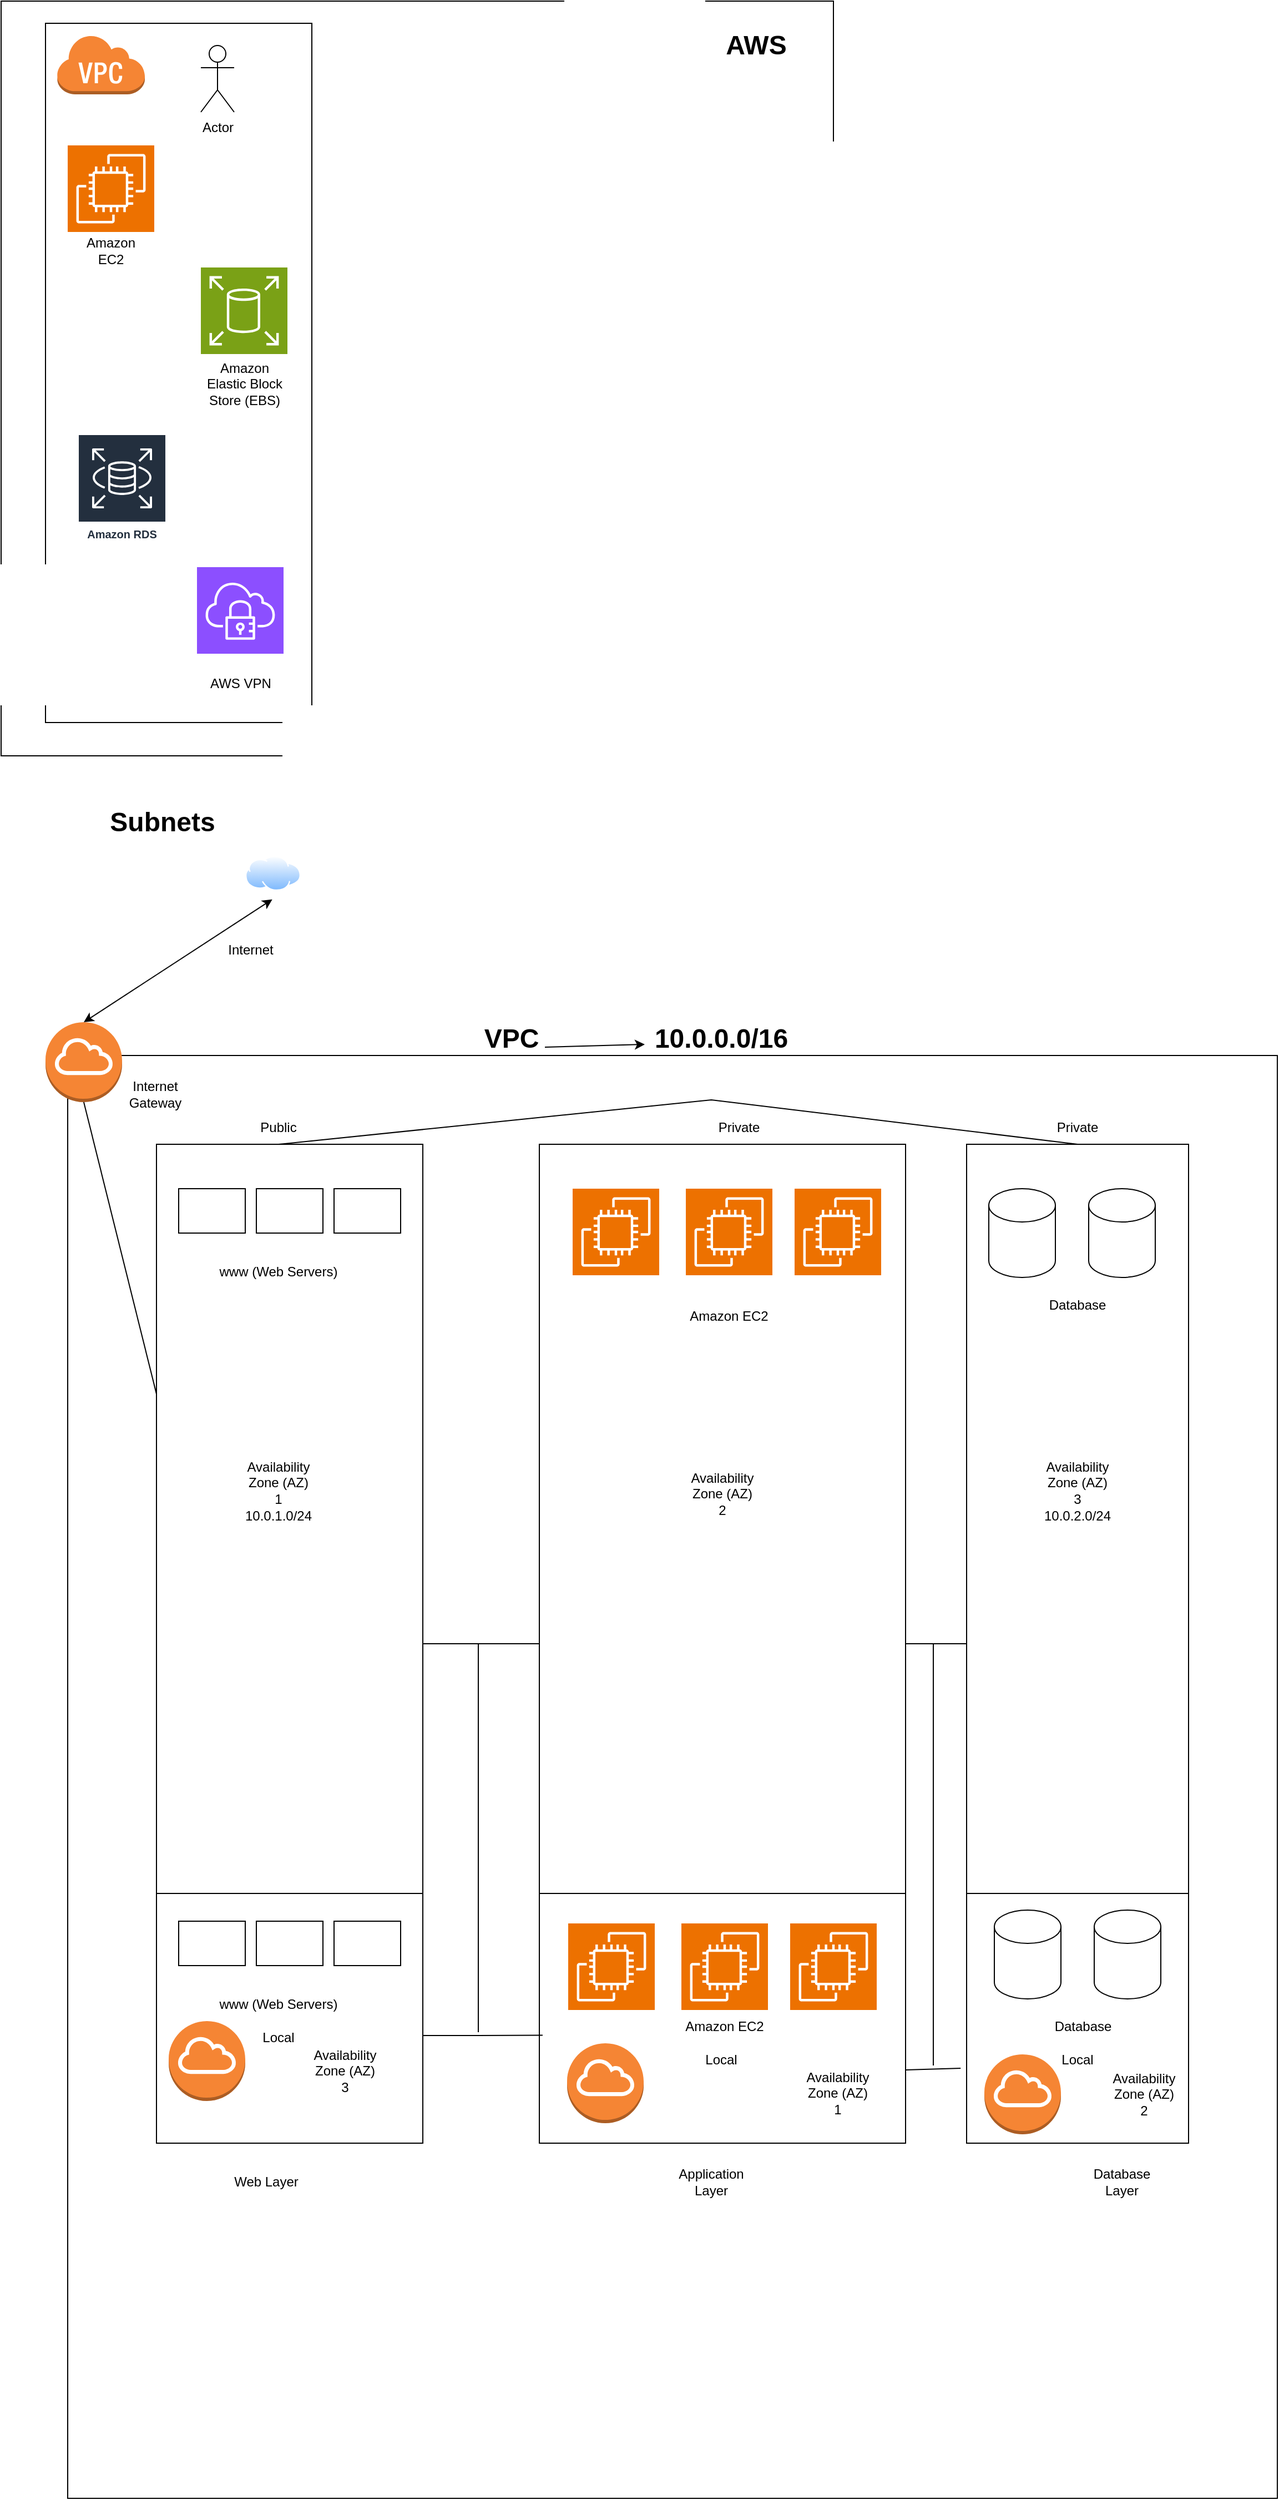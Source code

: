 <mxfile version="22.1.11" type="github">
  <diagram name="Page-1" id="atEOPuB9E0fzgU6BC6SK">
    <mxGraphModel dx="794" dy="446" grid="1" gridSize="10" guides="1" tooltips="1" connect="1" arrows="1" fold="1" page="1" pageScale="1" pageWidth="850" pageHeight="1100" math="0" shadow="0">
      <root>
        <mxCell id="0" />
        <mxCell id="1" parent="0" />
        <mxCell id="Jurvhlej9G9M3A5gCrKr-1" value="" style="rounded=0;whiteSpace=wrap;html=1;" vertex="1" parent="1">
          <mxGeometry x="40" y="40" width="750" height="680" as="geometry" />
        </mxCell>
        <mxCell id="Jurvhlej9G9M3A5gCrKr-2" value="" style="rounded=0;whiteSpace=wrap;html=1;" vertex="1" parent="1">
          <mxGeometry x="80" y="60" width="240" height="630" as="geometry" />
        </mxCell>
        <mxCell id="Jurvhlej9G9M3A5gCrKr-3" value="" style="outlineConnect=0;dashed=0;verticalLabelPosition=bottom;verticalAlign=top;align=center;html=1;shape=mxgraph.aws3.virtual_private_cloud;fillColor=#F58534;gradientColor=none;" vertex="1" parent="1">
          <mxGeometry x="90" y="70" width="79.5" height="54" as="geometry" />
        </mxCell>
        <mxCell id="Jurvhlej9G9M3A5gCrKr-5" value="" style="sketch=0;points=[[0,0,0],[0.25,0,0],[0.5,0,0],[0.75,0,0],[1,0,0],[0,1,0],[0.25,1,0],[0.5,1,0],[0.75,1,0],[1,1,0],[0,0.25,0],[0,0.5,0],[0,0.75,0],[1,0.25,0],[1,0.5,0],[1,0.75,0]];outlineConnect=0;fontColor=#232F3E;fillColor=#ED7100;strokeColor=#ffffff;dashed=0;verticalLabelPosition=bottom;verticalAlign=top;align=center;html=1;fontSize=12;fontStyle=0;aspect=fixed;shape=mxgraph.aws4.resourceIcon;resIcon=mxgraph.aws4.ec2;" vertex="1" parent="1">
          <mxGeometry x="100" y="170" width="78" height="78" as="geometry" />
        </mxCell>
        <mxCell id="Jurvhlej9G9M3A5gCrKr-6" value="" style="sketch=0;points=[[0,0,0],[0.25,0,0],[0.5,0,0],[0.75,0,0],[1,0,0],[0,1,0],[0.25,1,0],[0.5,1,0],[0.75,1,0],[1,1,0],[0,0.25,0],[0,0.5,0],[0,0.75,0],[1,0.25,0],[1,0.5,0],[1,0.75,0]];outlineConnect=0;fontColor=#232F3E;fillColor=#7AA116;strokeColor=#ffffff;dashed=0;verticalLabelPosition=bottom;verticalAlign=top;align=center;html=1;fontSize=12;fontStyle=0;aspect=fixed;shape=mxgraph.aws4.resourceIcon;resIcon=mxgraph.aws4.elastic_block_store;" vertex="1" parent="1">
          <mxGeometry x="220" y="280" width="78" height="78" as="geometry" />
        </mxCell>
        <mxCell id="Jurvhlej9G9M3A5gCrKr-7" value="Amazon RDS" style="sketch=0;outlineConnect=0;fontColor=#232F3E;gradientColor=none;strokeColor=#ffffff;fillColor=#232F3E;dashed=0;verticalLabelPosition=middle;verticalAlign=bottom;align=center;html=1;whiteSpace=wrap;fontSize=10;fontStyle=1;spacing=3;shape=mxgraph.aws4.productIcon;prIcon=mxgraph.aws4.rds;" vertex="1" parent="1">
          <mxGeometry x="109" y="430" width="80" height="100" as="geometry" />
        </mxCell>
        <mxCell id="Jurvhlej9G9M3A5gCrKr-8" value="" style="sketch=0;points=[[0,0,0],[0.25,0,0],[0.5,0,0],[0.75,0,0],[1,0,0],[0,1,0],[0.25,1,0],[0.5,1,0],[0.75,1,0],[1,1,0],[0,0.25,0],[0,0.5,0],[0,0.75,0],[1,0.25,0],[1,0.5,0],[1,0.75,0]];outlineConnect=0;fontColor=#232F3E;fillColor=#8C4FFF;strokeColor=#ffffff;dashed=0;verticalLabelPosition=bottom;verticalAlign=top;align=center;html=1;fontSize=12;fontStyle=0;aspect=fixed;shape=mxgraph.aws4.resourceIcon;resIcon=mxgraph.aws4.client_vpn;" vertex="1" parent="1">
          <mxGeometry x="216.5" y="550" width="78" height="78" as="geometry" />
        </mxCell>
        <mxCell id="Jurvhlej9G9M3A5gCrKr-10" value="Actor" style="shape=umlActor;verticalLabelPosition=bottom;verticalAlign=top;html=1;outlineConnect=0;" vertex="1" parent="1">
          <mxGeometry x="220" y="80" width="30" height="60" as="geometry" />
        </mxCell>
        <mxCell id="Jurvhlej9G9M3A5gCrKr-11" value="Amazon EC2" style="text;html=1;strokeColor=none;fillColor=none;align=center;verticalAlign=middle;whiteSpace=wrap;rounded=0;" vertex="1" parent="1">
          <mxGeometry x="109" y="250" width="60" height="30" as="geometry" />
        </mxCell>
        <mxCell id="Jurvhlej9G9M3A5gCrKr-12" value="Amazon Elastic Block Store (EBS)" style="text;html=1;strokeColor=none;fillColor=none;align=center;verticalAlign=middle;whiteSpace=wrap;rounded=0;" vertex="1" parent="1">
          <mxGeometry x="223.5" y="370" width="71" height="30" as="geometry" />
        </mxCell>
        <mxCell id="Jurvhlej9G9M3A5gCrKr-16" value="AWS VPN" style="text;html=1;strokeColor=none;fillColor=none;align=center;verticalAlign=middle;whiteSpace=wrap;rounded=0;" vertex="1" parent="1">
          <mxGeometry x="226" y="640" width="60" height="30" as="geometry" />
        </mxCell>
        <mxCell id="Jurvhlej9G9M3A5gCrKr-17" value="AWS" style="text;strokeColor=none;fillColor=none;html=1;fontSize=24;fontStyle=1;verticalAlign=middle;align=center;" vertex="1" parent="1">
          <mxGeometry x="670" y="60" width="100" height="40" as="geometry" />
        </mxCell>
        <mxCell id="Jurvhlej9G9M3A5gCrKr-18" value="" style="rounded=0;whiteSpace=wrap;html=1;" vertex="1" parent="1">
          <mxGeometry x="100" y="990" width="1090" height="1300" as="geometry" />
        </mxCell>
        <mxCell id="Jurvhlej9G9M3A5gCrKr-19" value="Subnets" style="text;strokeColor=none;fillColor=none;html=1;fontSize=24;fontStyle=1;verticalAlign=middle;align=center;" vertex="1" parent="1">
          <mxGeometry x="135" y="760" width="100" height="40" as="geometry" />
        </mxCell>
        <mxCell id="Jurvhlej9G9M3A5gCrKr-20" value="" style="rounded=0;whiteSpace=wrap;html=1;" vertex="1" parent="1">
          <mxGeometry x="180" y="1070" width="240" height="900" as="geometry" />
        </mxCell>
        <mxCell id="Jurvhlej9G9M3A5gCrKr-21" value="" style="rounded=0;whiteSpace=wrap;html=1;" vertex="1" parent="1">
          <mxGeometry x="910" y="1070" width="200" height="900" as="geometry" />
        </mxCell>
        <mxCell id="Jurvhlej9G9M3A5gCrKr-22" value="Public" style="text;html=1;strokeColor=none;fillColor=none;align=center;verticalAlign=middle;whiteSpace=wrap;rounded=0;" vertex="1" parent="1">
          <mxGeometry x="260" y="1040" width="60" height="30" as="geometry" />
        </mxCell>
        <mxCell id="Jurvhlej9G9M3A5gCrKr-23" value="Private" style="text;html=1;strokeColor=none;fillColor=none;align=center;verticalAlign=middle;whiteSpace=wrap;rounded=0;" vertex="1" parent="1">
          <mxGeometry x="980" y="1040" width="60" height="30" as="geometry" />
        </mxCell>
        <mxCell id="Jurvhlej9G9M3A5gCrKr-24" value="10.0.1.0/24" style="text;html=1;strokeColor=none;fillColor=none;align=center;verticalAlign=middle;whiteSpace=wrap;rounded=0;" vertex="1" parent="1">
          <mxGeometry x="260" y="1390" width="60" height="30" as="geometry" />
        </mxCell>
        <mxCell id="Jurvhlej9G9M3A5gCrKr-25" value="10.0.2.0/24" style="text;html=1;strokeColor=none;fillColor=none;align=center;verticalAlign=middle;whiteSpace=wrap;rounded=0;" vertex="1" parent="1">
          <mxGeometry x="980" y="1390" width="60" height="30" as="geometry" />
        </mxCell>
        <mxCell id="Jurvhlej9G9M3A5gCrKr-26" value="" style="outlineConnect=0;dashed=0;verticalLabelPosition=bottom;verticalAlign=top;align=center;html=1;shape=mxgraph.aws3.internet_gateway;fillColor=#F58534;gradientColor=none;" vertex="1" parent="1">
          <mxGeometry x="80" y="960" width="69" height="72" as="geometry" />
        </mxCell>
        <mxCell id="Jurvhlej9G9M3A5gCrKr-27" value="Internet Gateway" style="text;html=1;strokeColor=none;fillColor=none;align=center;verticalAlign=middle;whiteSpace=wrap;rounded=0;" vertex="1" parent="1">
          <mxGeometry x="149" y="1010" width="60" height="30" as="geometry" />
        </mxCell>
        <mxCell id="Jurvhlej9G9M3A5gCrKr-28" value="" style="image;aspect=fixed;perimeter=ellipsePerimeter;html=1;align=center;shadow=0;dashed=0;spacingTop=3;image=img/lib/active_directory/internet_cloud.svg;" vertex="1" parent="1">
          <mxGeometry x="260" y="810" width="50" height="31.5" as="geometry" />
        </mxCell>
        <mxCell id="Jurvhlej9G9M3A5gCrKr-29" value="Internet" style="text;html=1;strokeColor=none;fillColor=none;align=center;verticalAlign=middle;whiteSpace=wrap;rounded=0;" vertex="1" parent="1">
          <mxGeometry x="235" y="880" width="60" height="30" as="geometry" />
        </mxCell>
        <mxCell id="Jurvhlej9G9M3A5gCrKr-30" value="" style="endArrow=classic;startArrow=classic;html=1;rounded=0;exitX=0.5;exitY=0;exitDx=0;exitDy=0;exitPerimeter=0;entryX=0.487;entryY=1.249;entryDx=0;entryDy=0;entryPerimeter=0;" edge="1" parent="1" source="Jurvhlej9G9M3A5gCrKr-26" target="Jurvhlej9G9M3A5gCrKr-28">
          <mxGeometry width="50" height="50" relative="1" as="geometry">
            <mxPoint x="380" y="920" as="sourcePoint" />
            <mxPoint x="280" y="920" as="targetPoint" />
          </mxGeometry>
        </mxCell>
        <mxCell id="Jurvhlej9G9M3A5gCrKr-31" value="" style="rounded=0;whiteSpace=wrap;html=1;" vertex="1" parent="1">
          <mxGeometry x="200" y="1110" width="60" height="40" as="geometry" />
        </mxCell>
        <mxCell id="Jurvhlej9G9M3A5gCrKr-32" value="" style="rounded=0;whiteSpace=wrap;html=1;" vertex="1" parent="1">
          <mxGeometry x="270" y="1110" width="60" height="40" as="geometry" />
        </mxCell>
        <mxCell id="Jurvhlej9G9M3A5gCrKr-33" value="" style="rounded=0;whiteSpace=wrap;html=1;" vertex="1" parent="1">
          <mxGeometry x="340" y="1110" width="60" height="40" as="geometry" />
        </mxCell>
        <mxCell id="Jurvhlej9G9M3A5gCrKr-34" value="www (Web Servers)" style="text;html=1;strokeColor=none;fillColor=none;align=center;verticalAlign=middle;whiteSpace=wrap;rounded=0;" vertex="1" parent="1">
          <mxGeometry x="220" y="1170" width="140" height="30" as="geometry" />
        </mxCell>
        <mxCell id="Jurvhlej9G9M3A5gCrKr-35" value="" style="shape=cylinder3;whiteSpace=wrap;html=1;boundedLbl=1;backgroundOutline=1;size=15;" vertex="1" parent="1">
          <mxGeometry x="930" y="1110" width="60" height="80" as="geometry" />
        </mxCell>
        <mxCell id="Jurvhlej9G9M3A5gCrKr-36" value="" style="shape=cylinder3;whiteSpace=wrap;html=1;boundedLbl=1;backgroundOutline=1;size=15;" vertex="1" parent="1">
          <mxGeometry x="1020" y="1110" width="60" height="80" as="geometry" />
        </mxCell>
        <mxCell id="Jurvhlej9G9M3A5gCrKr-37" value="Database" style="text;html=1;strokeColor=none;fillColor=none;align=center;verticalAlign=middle;whiteSpace=wrap;rounded=0;" vertex="1" parent="1">
          <mxGeometry x="980" y="1200" width="60" height="30" as="geometry" />
        </mxCell>
        <mxCell id="Jurvhlej9G9M3A5gCrKr-38" value="" style="rounded=0;whiteSpace=wrap;html=1;" vertex="1" parent="1">
          <mxGeometry x="525" y="1070" width="330" height="900" as="geometry" />
        </mxCell>
        <mxCell id="Jurvhlej9G9M3A5gCrKr-39" value="Private" style="text;html=1;strokeColor=none;fillColor=none;align=center;verticalAlign=middle;whiteSpace=wrap;rounded=0;" vertex="1" parent="1">
          <mxGeometry x="675" y="1040" width="60" height="30" as="geometry" />
        </mxCell>
        <mxCell id="Jurvhlej9G9M3A5gCrKr-40" value="" style="sketch=0;points=[[0,0,0],[0.25,0,0],[0.5,0,0],[0.75,0,0],[1,0,0],[0,1,0],[0.25,1,0],[0.5,1,0],[0.75,1,0],[1,1,0],[0,0.25,0],[0,0.5,0],[0,0.75,0],[1,0.25,0],[1,0.5,0],[1,0.75,0]];outlineConnect=0;fontColor=#232F3E;fillColor=#ED7100;strokeColor=#ffffff;dashed=0;verticalLabelPosition=bottom;verticalAlign=top;align=center;html=1;fontSize=12;fontStyle=0;aspect=fixed;shape=mxgraph.aws4.resourceIcon;resIcon=mxgraph.aws4.ec2;" vertex="1" parent="1">
          <mxGeometry x="555" y="1110" width="78" height="78" as="geometry" />
        </mxCell>
        <mxCell id="Jurvhlej9G9M3A5gCrKr-41" value="" style="sketch=0;points=[[0,0,0],[0.25,0,0],[0.5,0,0],[0.75,0,0],[1,0,0],[0,1,0],[0.25,1,0],[0.5,1,0],[0.75,1,0],[1,1,0],[0,0.25,0],[0,0.5,0],[0,0.75,0],[1,0.25,0],[1,0.5,0],[1,0.75,0]];outlineConnect=0;fontColor=#232F3E;fillColor=#ED7100;strokeColor=#ffffff;dashed=0;verticalLabelPosition=bottom;verticalAlign=top;align=center;html=1;fontSize=12;fontStyle=0;aspect=fixed;shape=mxgraph.aws4.resourceIcon;resIcon=mxgraph.aws4.ec2;" vertex="1" parent="1">
          <mxGeometry x="657" y="1110" width="78" height="78" as="geometry" />
        </mxCell>
        <mxCell id="Jurvhlej9G9M3A5gCrKr-42" value="" style="sketch=0;points=[[0,0,0],[0.25,0,0],[0.5,0,0],[0.75,0,0],[1,0,0],[0,1,0],[0.25,1,0],[0.5,1,0],[0.75,1,0],[1,1,0],[0,0.25,0],[0,0.5,0],[0,0.75,0],[1,0.25,0],[1,0.5,0],[1,0.75,0]];outlineConnect=0;fontColor=#232F3E;fillColor=#ED7100;strokeColor=#ffffff;dashed=0;verticalLabelPosition=bottom;verticalAlign=top;align=center;html=1;fontSize=12;fontStyle=0;aspect=fixed;shape=mxgraph.aws4.resourceIcon;resIcon=mxgraph.aws4.ec2;" vertex="1" parent="1">
          <mxGeometry x="755" y="1110" width="78" height="78" as="geometry" />
        </mxCell>
        <mxCell id="Jurvhlej9G9M3A5gCrKr-43" value="Amazon EC2" style="text;html=1;strokeColor=none;fillColor=none;align=center;verticalAlign=middle;whiteSpace=wrap;rounded=0;" vertex="1" parent="1">
          <mxGeometry x="641" y="1210" width="110" height="30" as="geometry" />
        </mxCell>
        <mxCell id="Jurvhlej9G9M3A5gCrKr-44" value="" style="endArrow=none;html=1;rounded=0;exitX=1;exitY=0.5;exitDx=0;exitDy=0;entryX=0;entryY=0.5;entryDx=0;entryDy=0;" edge="1" parent="1" source="Jurvhlej9G9M3A5gCrKr-20" target="Jurvhlej9G9M3A5gCrKr-38">
          <mxGeometry width="50" height="50" relative="1" as="geometry">
            <mxPoint x="610" y="1260" as="sourcePoint" />
            <mxPoint x="660" y="1210" as="targetPoint" />
          </mxGeometry>
        </mxCell>
        <mxCell id="Jurvhlej9G9M3A5gCrKr-45" value="" style="endArrow=none;html=1;rounded=0;exitX=1;exitY=0.5;exitDx=0;exitDy=0;" edge="1" parent="1" source="Jurvhlej9G9M3A5gCrKr-38" target="Jurvhlej9G9M3A5gCrKr-21">
          <mxGeometry width="50" height="50" relative="1" as="geometry">
            <mxPoint x="860" y="1250" as="sourcePoint" />
            <mxPoint x="660" y="1210" as="targetPoint" />
            <Array as="points">
              <mxPoint x="880" y="1520" />
            </Array>
          </mxGeometry>
        </mxCell>
        <mxCell id="Jurvhlej9G9M3A5gCrKr-46" value="" style="endArrow=none;html=1;rounded=0;exitX=0.5;exitY=1;exitDx=0;exitDy=0;entryX=0.5;entryY=1;entryDx=0;entryDy=0;" edge="1" parent="1" source="Jurvhlej9G9M3A5gCrKr-22" target="Jurvhlej9G9M3A5gCrKr-23">
          <mxGeometry width="50" height="50" relative="1" as="geometry">
            <mxPoint x="740" y="1360" as="sourcePoint" />
            <mxPoint x="790" y="1310" as="targetPoint" />
            <Array as="points">
              <mxPoint x="680" y="1030" />
            </Array>
          </mxGeometry>
        </mxCell>
        <mxCell id="Jurvhlej9G9M3A5gCrKr-47" value="Availability Zone (AZ)&lt;br&gt;2" style="text;html=1;strokeColor=none;fillColor=none;align=center;verticalAlign=middle;whiteSpace=wrap;rounded=0;" vertex="1" parent="1">
          <mxGeometry x="660" y="1370" width="60" height="30" as="geometry" />
        </mxCell>
        <mxCell id="Jurvhlej9G9M3A5gCrKr-48" value="" style="endArrow=none;html=1;rounded=0;exitX=0;exitY=0.75;exitDx=0;exitDy=0;entryX=1;entryY=0.75;entryDx=0;entryDy=0;" edge="1" parent="1" source="Jurvhlej9G9M3A5gCrKr-38" target="Jurvhlej9G9M3A5gCrKr-38">
          <mxGeometry width="50" height="50" relative="1" as="geometry">
            <mxPoint x="670" y="1530" as="sourcePoint" />
            <mxPoint x="720" y="1480" as="targetPoint" />
          </mxGeometry>
        </mxCell>
        <mxCell id="Jurvhlej9G9M3A5gCrKr-49" value="" style="endArrow=none;html=1;rounded=0;exitX=0;exitY=0.75;exitDx=0;exitDy=0;entryX=1;entryY=0.75;entryDx=0;entryDy=0;" edge="1" parent="1" source="Jurvhlej9G9M3A5gCrKr-20" target="Jurvhlej9G9M3A5gCrKr-20">
          <mxGeometry width="50" height="50" relative="1" as="geometry">
            <mxPoint x="535" y="1590" as="sourcePoint" />
            <mxPoint x="400" y="1580" as="targetPoint" />
          </mxGeometry>
        </mxCell>
        <mxCell id="Jurvhlej9G9M3A5gCrKr-50" value="" style="endArrow=none;html=1;rounded=0;exitX=0;exitY=0.75;exitDx=0;exitDy=0;entryX=1;entryY=0.75;entryDx=0;entryDy=0;" edge="1" parent="1" source="Jurvhlej9G9M3A5gCrKr-21" target="Jurvhlej9G9M3A5gCrKr-21">
          <mxGeometry width="50" height="50" relative="1" as="geometry">
            <mxPoint x="940" y="1590" as="sourcePoint" />
            <mxPoint x="1080" y="1580" as="targetPoint" />
          </mxGeometry>
        </mxCell>
        <mxCell id="Jurvhlej9G9M3A5gCrKr-51" value="" style="rounded=0;whiteSpace=wrap;html=1;" vertex="1" parent="1">
          <mxGeometry x="200" y="1770" width="60" height="40" as="geometry" />
        </mxCell>
        <mxCell id="Jurvhlej9G9M3A5gCrKr-52" value="" style="rounded=0;whiteSpace=wrap;html=1;" vertex="1" parent="1">
          <mxGeometry x="270" y="1770" width="60" height="40" as="geometry" />
        </mxCell>
        <mxCell id="Jurvhlej9G9M3A5gCrKr-53" value="" style="rounded=0;whiteSpace=wrap;html=1;" vertex="1" parent="1">
          <mxGeometry x="340" y="1770" width="60" height="40" as="geometry" />
        </mxCell>
        <mxCell id="Jurvhlej9G9M3A5gCrKr-54" value="www (Web Servers)" style="text;html=1;strokeColor=none;fillColor=none;align=center;verticalAlign=middle;whiteSpace=wrap;rounded=0;" vertex="1" parent="1">
          <mxGeometry x="220" y="1830" width="140" height="30" as="geometry" />
        </mxCell>
        <mxCell id="Jurvhlej9G9M3A5gCrKr-55" value="" style="sketch=0;points=[[0,0,0],[0.25,0,0],[0.5,0,0],[0.75,0,0],[1,0,0],[0,1,0],[0.25,1,0],[0.5,1,0],[0.75,1,0],[1,1,0],[0,0.25,0],[0,0.5,0],[0,0.75,0],[1,0.25,0],[1,0.5,0],[1,0.75,0]];outlineConnect=0;fontColor=#232F3E;fillColor=#ED7100;strokeColor=#ffffff;dashed=0;verticalLabelPosition=bottom;verticalAlign=top;align=center;html=1;fontSize=12;fontStyle=0;aspect=fixed;shape=mxgraph.aws4.resourceIcon;resIcon=mxgraph.aws4.ec2;" vertex="1" parent="1">
          <mxGeometry x="551" y="1772" width="78" height="78" as="geometry" />
        </mxCell>
        <mxCell id="Jurvhlej9G9M3A5gCrKr-56" value="" style="sketch=0;points=[[0,0,0],[0.25,0,0],[0.5,0,0],[0.75,0,0],[1,0,0],[0,1,0],[0.25,1,0],[0.5,1,0],[0.75,1,0],[1,1,0],[0,0.25,0],[0,0.5,0],[0,0.75,0],[1,0.25,0],[1,0.5,0],[1,0.75,0]];outlineConnect=0;fontColor=#232F3E;fillColor=#ED7100;strokeColor=#ffffff;dashed=0;verticalLabelPosition=bottom;verticalAlign=top;align=center;html=1;fontSize=12;fontStyle=0;aspect=fixed;shape=mxgraph.aws4.resourceIcon;resIcon=mxgraph.aws4.ec2;" vertex="1" parent="1">
          <mxGeometry x="653" y="1772" width="78" height="78" as="geometry" />
        </mxCell>
        <mxCell id="Jurvhlej9G9M3A5gCrKr-57" value="" style="sketch=0;points=[[0,0,0],[0.25,0,0],[0.5,0,0],[0.75,0,0],[1,0,0],[0,1,0],[0.25,1,0],[0.5,1,0],[0.75,1,0],[1,1,0],[0,0.25,0],[0,0.5,0],[0,0.75,0],[1,0.25,0],[1,0.5,0],[1,0.75,0]];outlineConnect=0;fontColor=#232F3E;fillColor=#ED7100;strokeColor=#ffffff;dashed=0;verticalLabelPosition=bottom;verticalAlign=top;align=center;html=1;fontSize=12;fontStyle=0;aspect=fixed;shape=mxgraph.aws4.resourceIcon;resIcon=mxgraph.aws4.ec2;" vertex="1" parent="1">
          <mxGeometry x="751" y="1772" width="78" height="78" as="geometry" />
        </mxCell>
        <mxCell id="Jurvhlej9G9M3A5gCrKr-58" value="Amazon EC2" style="text;html=1;strokeColor=none;fillColor=none;align=center;verticalAlign=middle;whiteSpace=wrap;rounded=0;" vertex="1" parent="1">
          <mxGeometry x="637" y="1850" width="110" height="30" as="geometry" />
        </mxCell>
        <mxCell id="Jurvhlej9G9M3A5gCrKr-59" value="" style="shape=cylinder3;whiteSpace=wrap;html=1;boundedLbl=1;backgroundOutline=1;size=15;" vertex="1" parent="1">
          <mxGeometry x="935" y="1760" width="60" height="80" as="geometry" />
        </mxCell>
        <mxCell id="Jurvhlej9G9M3A5gCrKr-60" value="" style="shape=cylinder3;whiteSpace=wrap;html=1;boundedLbl=1;backgroundOutline=1;size=15;" vertex="1" parent="1">
          <mxGeometry x="1025" y="1760" width="60" height="80" as="geometry" />
        </mxCell>
        <mxCell id="Jurvhlej9G9M3A5gCrKr-61" value="Database" style="text;html=1;strokeColor=none;fillColor=none;align=center;verticalAlign=middle;whiteSpace=wrap;rounded=0;" vertex="1" parent="1">
          <mxGeometry x="985" y="1850" width="60" height="30" as="geometry" />
        </mxCell>
        <mxCell id="Jurvhlej9G9M3A5gCrKr-62" value="Local" style="text;html=1;strokeColor=none;fillColor=none;align=center;verticalAlign=middle;whiteSpace=wrap;rounded=0;" vertex="1" parent="1">
          <mxGeometry x="260" y="1860" width="60" height="30" as="geometry" />
        </mxCell>
        <mxCell id="Jurvhlej9G9M3A5gCrKr-63" value="Local" style="text;html=1;strokeColor=none;fillColor=none;align=center;verticalAlign=middle;whiteSpace=wrap;rounded=0;" vertex="1" parent="1">
          <mxGeometry x="659" y="1880" width="60" height="30" as="geometry" />
        </mxCell>
        <mxCell id="Jurvhlej9G9M3A5gCrKr-64" value="Local" style="text;html=1;strokeColor=none;fillColor=none;align=center;verticalAlign=middle;whiteSpace=wrap;rounded=0;" vertex="1" parent="1">
          <mxGeometry x="980" y="1880" width="60" height="30" as="geometry" />
        </mxCell>
        <mxCell id="Jurvhlej9G9M3A5gCrKr-65" value="" style="outlineConnect=0;dashed=0;verticalLabelPosition=bottom;verticalAlign=top;align=center;html=1;shape=mxgraph.aws3.internet_gateway;fillColor=#F58534;gradientColor=none;" vertex="1" parent="1">
          <mxGeometry x="191" y="1860" width="69" height="72" as="geometry" />
        </mxCell>
        <mxCell id="Jurvhlej9G9M3A5gCrKr-66" value="" style="outlineConnect=0;dashed=0;verticalLabelPosition=bottom;verticalAlign=top;align=center;html=1;shape=mxgraph.aws3.internet_gateway;fillColor=#F58534;gradientColor=none;" vertex="1" parent="1">
          <mxGeometry x="926" y="1890" width="69" height="72" as="geometry" />
        </mxCell>
        <mxCell id="Jurvhlej9G9M3A5gCrKr-67" value="" style="outlineConnect=0;dashed=0;verticalLabelPosition=bottom;verticalAlign=top;align=center;html=1;shape=mxgraph.aws3.internet_gateway;fillColor=#F58534;gradientColor=none;" vertex="1" parent="1">
          <mxGeometry x="550" y="1880" width="69" height="72" as="geometry" />
        </mxCell>
        <mxCell id="Jurvhlej9G9M3A5gCrKr-68" value="" style="endArrow=none;html=1;rounded=0;entryX=0.009;entryY=0.892;entryDx=0;entryDy=0;entryPerimeter=0;" edge="1" parent="1" target="Jurvhlej9G9M3A5gCrKr-38">
          <mxGeometry width="50" height="50" relative="1" as="geometry">
            <mxPoint x="420" y="1873" as="sourcePoint" />
            <mxPoint x="524.64" y="1855" as="targetPoint" />
            <Array as="points">
              <mxPoint x="470" y="1873" />
            </Array>
          </mxGeometry>
        </mxCell>
        <mxCell id="Jurvhlej9G9M3A5gCrKr-69" value="" style="endArrow=none;html=1;rounded=0;" edge="1" parent="1">
          <mxGeometry width="50" height="50" relative="1" as="geometry">
            <mxPoint x="470" y="1870" as="sourcePoint" />
            <mxPoint x="470" y="1520" as="targetPoint" />
          </mxGeometry>
        </mxCell>
        <mxCell id="Jurvhlej9G9M3A5gCrKr-70" value="" style="endArrow=none;html=1;rounded=0;entryX=-0.027;entryY=0.925;entryDx=0;entryDy=0;entryPerimeter=0;" edge="1" parent="1" target="Jurvhlej9G9M3A5gCrKr-21">
          <mxGeometry width="50" height="50" relative="1" as="geometry">
            <mxPoint x="855" y="1904" as="sourcePoint" />
            <mxPoint x="905" y="1854" as="targetPoint" />
          </mxGeometry>
        </mxCell>
        <mxCell id="Jurvhlej9G9M3A5gCrKr-71" value="" style="endArrow=none;html=1;rounded=0;" edge="1" parent="1">
          <mxGeometry width="50" height="50" relative="1" as="geometry">
            <mxPoint x="880" y="1900" as="sourcePoint" />
            <mxPoint x="880" y="1520" as="targetPoint" />
          </mxGeometry>
        </mxCell>
        <mxCell id="Jurvhlej9G9M3A5gCrKr-72" value="Availability Zone (AZ)&lt;br&gt;1" style="text;html=1;strokeColor=none;fillColor=none;align=center;verticalAlign=middle;whiteSpace=wrap;rounded=0;" vertex="1" parent="1">
          <mxGeometry x="260" y="1360" width="60" height="30" as="geometry" />
        </mxCell>
        <mxCell id="Jurvhlej9G9M3A5gCrKr-73" value="Availability Zone (AZ)&lt;br&gt;3" style="text;html=1;strokeColor=none;fillColor=none;align=center;verticalAlign=middle;whiteSpace=wrap;rounded=0;" vertex="1" parent="1">
          <mxGeometry x="980" y="1360" width="60" height="30" as="geometry" />
        </mxCell>
        <mxCell id="Jurvhlej9G9M3A5gCrKr-74" value="Availability Zone (AZ)&lt;br&gt;3" style="text;html=1;strokeColor=none;fillColor=none;align=center;verticalAlign=middle;whiteSpace=wrap;rounded=0;" vertex="1" parent="1">
          <mxGeometry x="320" y="1890" width="60" height="30" as="geometry" />
        </mxCell>
        <mxCell id="Jurvhlej9G9M3A5gCrKr-75" value="Availability Zone (AZ)&lt;br&gt;1" style="text;html=1;strokeColor=none;fillColor=none;align=center;verticalAlign=middle;whiteSpace=wrap;rounded=0;" vertex="1" parent="1">
          <mxGeometry x="764" y="1910" width="60" height="30" as="geometry" />
        </mxCell>
        <mxCell id="Jurvhlej9G9M3A5gCrKr-76" value="Availability Zone (AZ)&lt;br&gt;2" style="text;html=1;strokeColor=none;fillColor=none;align=center;verticalAlign=middle;whiteSpace=wrap;rounded=0;" vertex="1" parent="1">
          <mxGeometry x="1040" y="1911" width="60" height="30" as="geometry" />
        </mxCell>
        <mxCell id="Jurvhlej9G9M3A5gCrKr-77" value="Web Layer" style="text;html=1;strokeColor=none;fillColor=none;align=center;verticalAlign=middle;whiteSpace=wrap;rounded=0;" vertex="1" parent="1">
          <mxGeometry x="249" y="1990" width="60" height="30" as="geometry" />
        </mxCell>
        <mxCell id="Jurvhlej9G9M3A5gCrKr-78" value="Application Layer" style="text;html=1;strokeColor=none;fillColor=none;align=center;verticalAlign=middle;whiteSpace=wrap;rounded=0;" vertex="1" parent="1">
          <mxGeometry x="650" y="1990" width="60" height="30" as="geometry" />
        </mxCell>
        <mxCell id="Jurvhlej9G9M3A5gCrKr-79" value="Database Layer" style="text;html=1;strokeColor=none;fillColor=none;align=center;verticalAlign=middle;whiteSpace=wrap;rounded=0;" vertex="1" parent="1">
          <mxGeometry x="1020" y="1990" width="60" height="30" as="geometry" />
        </mxCell>
        <mxCell id="Jurvhlej9G9M3A5gCrKr-80" value="&lt;b&gt;&lt;font style=&quot;font-size: 24px;&quot;&gt;VPC&lt;/font&gt;&lt;/b&gt;" style="text;html=1;strokeColor=none;fillColor=none;align=center;verticalAlign=middle;whiteSpace=wrap;rounded=0;" vertex="1" parent="1">
          <mxGeometry x="470" y="960" width="60" height="30" as="geometry" />
        </mxCell>
        <mxCell id="Jurvhlej9G9M3A5gCrKr-81" value="&lt;b&gt;&lt;font style=&quot;font-size: 24px;&quot;&gt;10.0.0.0/16&lt;/font&gt;&lt;/b&gt;" style="text;html=1;strokeColor=none;fillColor=none;align=center;verticalAlign=middle;whiteSpace=wrap;rounded=0;" vertex="1" parent="1">
          <mxGeometry x="659" y="960" width="60" height="30" as="geometry" />
        </mxCell>
        <mxCell id="Jurvhlej9G9M3A5gCrKr-82" value="" style="endArrow=classic;html=1;rounded=0;exitX=1;exitY=0.75;exitDx=0;exitDy=0;" edge="1" parent="1" source="Jurvhlej9G9M3A5gCrKr-80">
          <mxGeometry width="50" height="50" relative="1" as="geometry">
            <mxPoint x="500" y="960" as="sourcePoint" />
            <mxPoint x="620" y="980" as="targetPoint" />
          </mxGeometry>
        </mxCell>
        <mxCell id="Jurvhlej9G9M3A5gCrKr-83" value="" style="endArrow=none;html=1;rounded=0;exitX=0.5;exitY=1;exitDx=0;exitDy=0;exitPerimeter=0;entryX=0;entryY=0.25;entryDx=0;entryDy=0;" edge="1" parent="1" source="Jurvhlej9G9M3A5gCrKr-26" target="Jurvhlej9G9M3A5gCrKr-20">
          <mxGeometry width="50" height="50" relative="1" as="geometry">
            <mxPoint x="300" y="1160" as="sourcePoint" />
            <mxPoint x="350" y="1110" as="targetPoint" />
          </mxGeometry>
        </mxCell>
      </root>
    </mxGraphModel>
  </diagram>
</mxfile>
